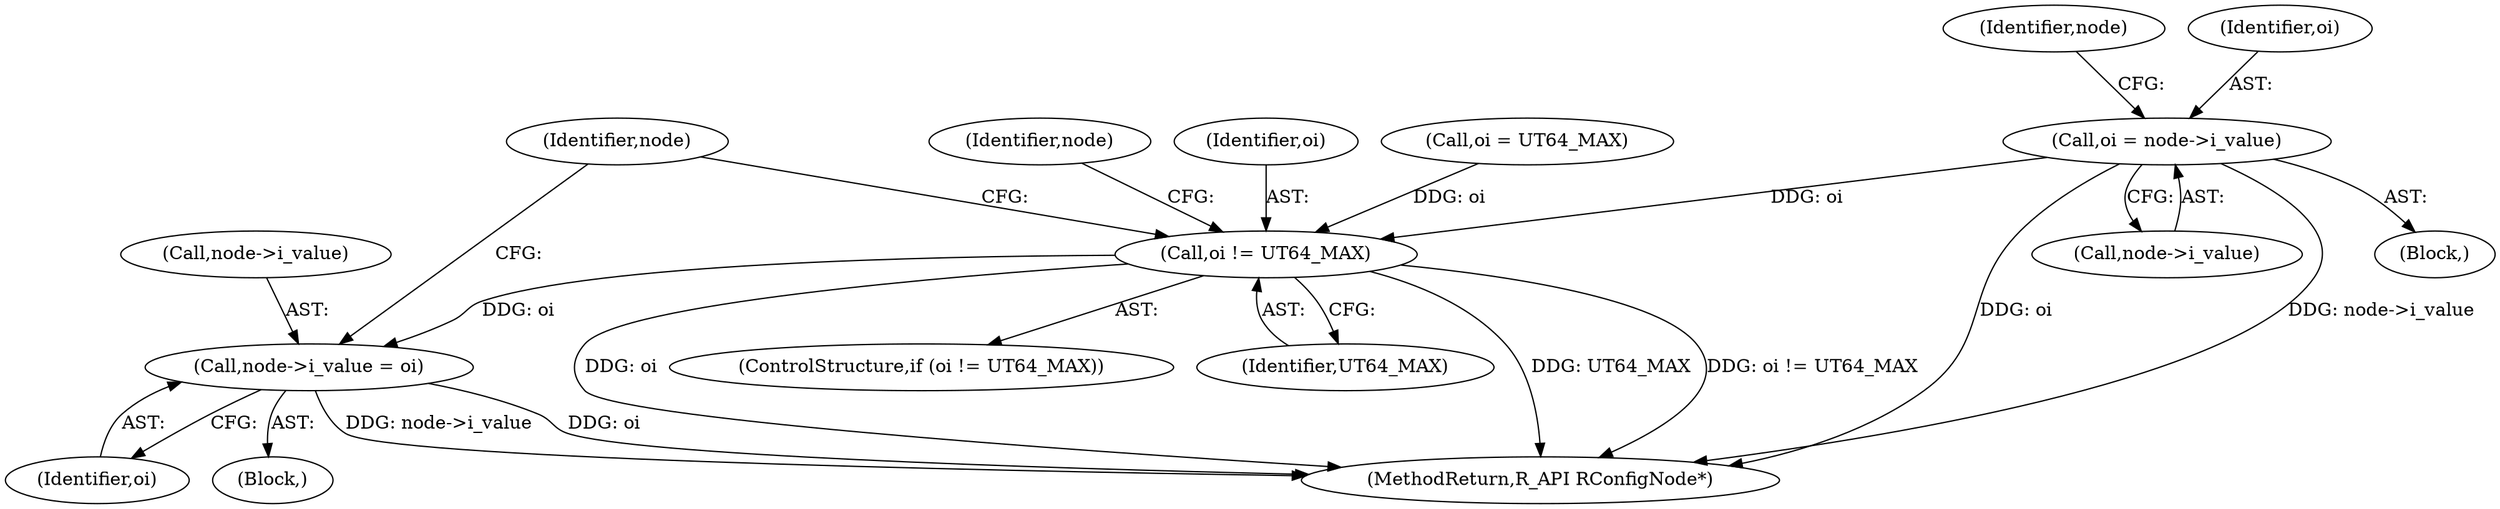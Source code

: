 digraph "0_radare2_f85bc674b2a2256a364fe796351bc1971e106005@pointer" {
"1000144" [label="(Call,oi = node->i_value)"];
"1000395" [label="(Call,oi != UT64_MAX)"];
"1000399" [label="(Call,node->i_value = oi)"];
"1000394" [label="(ControlStructure,if (oi != UT64_MAX))"];
"1000151" [label="(Identifier,node)"];
"1000306" [label="(Call,oi = UT64_MAX)"];
"1000397" [label="(Identifier,UT64_MAX)"];
"1000145" [label="(Identifier,oi)"];
"1000398" [label="(Block,)"];
"1000144" [label="(Call,oi = node->i_value)"];
"1000406" [label="(Identifier,node)"];
"1000400" [label="(Call,node->i_value)"];
"1000401" [label="(Identifier,node)"];
"1000399" [label="(Call,node->i_value = oi)"];
"1000131" [label="(Block,)"];
"1000396" [label="(Identifier,oi)"];
"1000422" [label="(MethodReturn,R_API RConfigNode*)"];
"1000403" [label="(Identifier,oi)"];
"1000395" [label="(Call,oi != UT64_MAX)"];
"1000146" [label="(Call,node->i_value)"];
"1000144" -> "1000131"  [label="AST: "];
"1000144" -> "1000146"  [label="CFG: "];
"1000145" -> "1000144"  [label="AST: "];
"1000146" -> "1000144"  [label="AST: "];
"1000151" -> "1000144"  [label="CFG: "];
"1000144" -> "1000422"  [label="DDG: oi"];
"1000144" -> "1000422"  [label="DDG: node->i_value"];
"1000144" -> "1000395"  [label="DDG: oi"];
"1000395" -> "1000394"  [label="AST: "];
"1000395" -> "1000397"  [label="CFG: "];
"1000396" -> "1000395"  [label="AST: "];
"1000397" -> "1000395"  [label="AST: "];
"1000401" -> "1000395"  [label="CFG: "];
"1000406" -> "1000395"  [label="CFG: "];
"1000395" -> "1000422"  [label="DDG: oi"];
"1000395" -> "1000422"  [label="DDG: UT64_MAX"];
"1000395" -> "1000422"  [label="DDG: oi != UT64_MAX"];
"1000306" -> "1000395"  [label="DDG: oi"];
"1000395" -> "1000399"  [label="DDG: oi"];
"1000399" -> "1000398"  [label="AST: "];
"1000399" -> "1000403"  [label="CFG: "];
"1000400" -> "1000399"  [label="AST: "];
"1000403" -> "1000399"  [label="AST: "];
"1000406" -> "1000399"  [label="CFG: "];
"1000399" -> "1000422"  [label="DDG: oi"];
"1000399" -> "1000422"  [label="DDG: node->i_value"];
}
